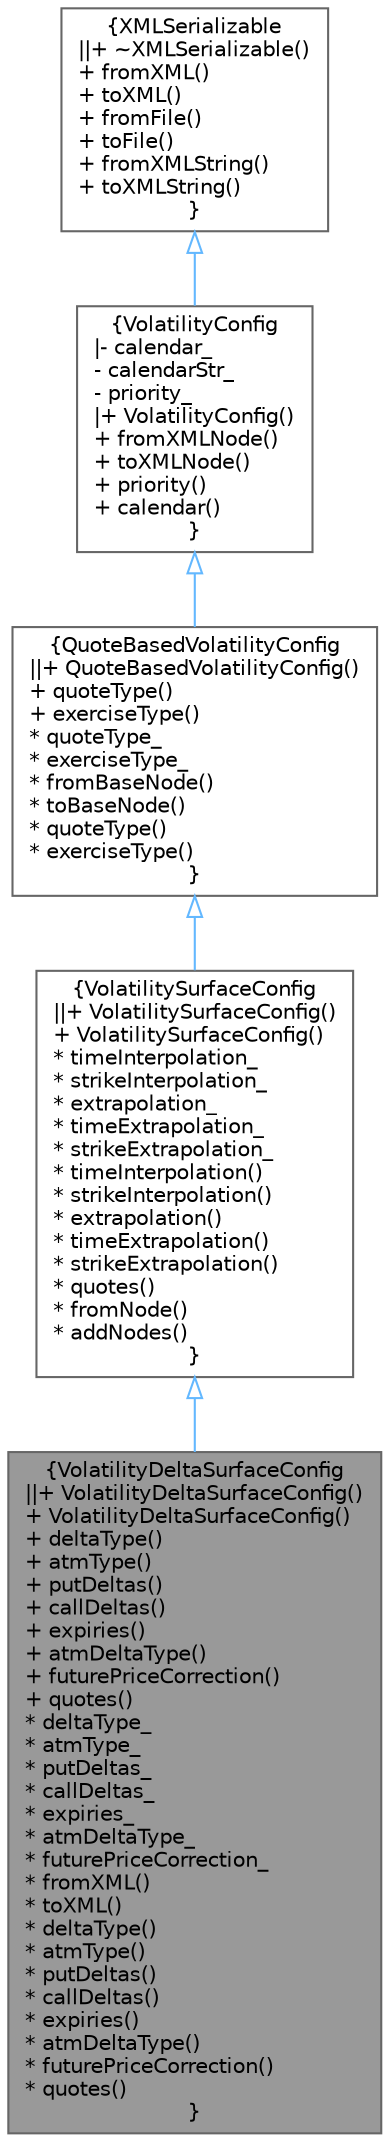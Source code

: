 digraph "VolatilityDeltaSurfaceConfig"
{
 // INTERACTIVE_SVG=YES
 // LATEX_PDF_SIZE
  bgcolor="transparent";
  edge [fontname=Helvetica,fontsize=10,labelfontname=Helvetica,labelfontsize=10];
  node [fontname=Helvetica,fontsize=10,shape=box,height=0.2,width=0.4];
  Node1 [label="{VolatilityDeltaSurfaceConfig\n||+ VolatilityDeltaSurfaceConfig()\l+ VolatilityDeltaSurfaceConfig()\l+ deltaType()\l+ atmType()\l+ putDeltas()\l+ callDeltas()\l+ expiries()\l+ atmDeltaType()\l+ futurePriceCorrection()\l+ quotes()\l* deltaType_\l* atmType_\l* putDeltas_\l* callDeltas_\l* expiries_\l* atmDeltaType_\l* futurePriceCorrection_\l* fromXML()\l* toXML()\l* deltaType()\l* atmType()\l* putDeltas()\l* callDeltas()\l* expiries()\l* atmDeltaType()\l* futurePriceCorrection()\l* quotes()\l}",height=0.2,width=0.4,color="gray40", fillcolor="grey60", style="filled", fontcolor="black",tooltip=" "];
  Node2 -> Node1 [dir="back",color="steelblue1",style="solid",arrowtail="onormal"];
  Node2 [label="{VolatilitySurfaceConfig\n||+ VolatilitySurfaceConfig()\l+ VolatilitySurfaceConfig()\l* timeInterpolation_\l* strikeInterpolation_\l* extrapolation_\l* timeExtrapolation_\l* strikeExtrapolation_\l* timeInterpolation()\l* strikeInterpolation()\l* extrapolation()\l* timeExtrapolation()\l* strikeExtrapolation()\l* quotes()\l* fromNode()\l* addNodes()\l}",height=0.2,width=0.4,color="gray40", fillcolor="white", style="filled",URL="$classore_1_1data_1_1_volatility_surface_config.html",tooltip=" "];
  Node3 -> Node2 [dir="back",color="steelblue1",style="solid",arrowtail="onormal"];
  Node3 [label="{QuoteBasedVolatilityConfig\n||+ QuoteBasedVolatilityConfig()\l+ quoteType()\l+ exerciseType()\l* quoteType_\l* exerciseType_\l* fromBaseNode()\l* toBaseNode()\l* quoteType()\l* exerciseType()\l}",height=0.2,width=0.4,color="gray40", fillcolor="white", style="filled",URL="$classore_1_1data_1_1_quote_based_volatility_config.html",tooltip=" "];
  Node4 -> Node3 [dir="back",color="steelblue1",style="solid",arrowtail="onormal"];
  Node4 [label="{VolatilityConfig\n|- calendar_\l- calendarStr_\l- priority_\l|+ VolatilityConfig()\l+ fromXMLNode()\l+ toXMLNode()\l+ priority()\l+ calendar()\l}",height=0.2,width=0.4,color="gray40", fillcolor="white", style="filled",URL="$classore_1_1data_1_1_volatility_config.html",tooltip=" "];
  Node5 -> Node4 [dir="back",color="steelblue1",style="solid",arrowtail="onormal"];
  Node5 [label="{XMLSerializable\n||+ ~XMLSerializable()\l+ fromXML()\l+ toXML()\l+ fromFile()\l+ toFile()\l+ fromXMLString()\l+ toXMLString()\l}",height=0.2,width=0.4,color="gray40", fillcolor="white", style="filled",URL="$classore_1_1data_1_1_x_m_l_serializable.html",tooltip="Base class for all serializable classes."];
}
